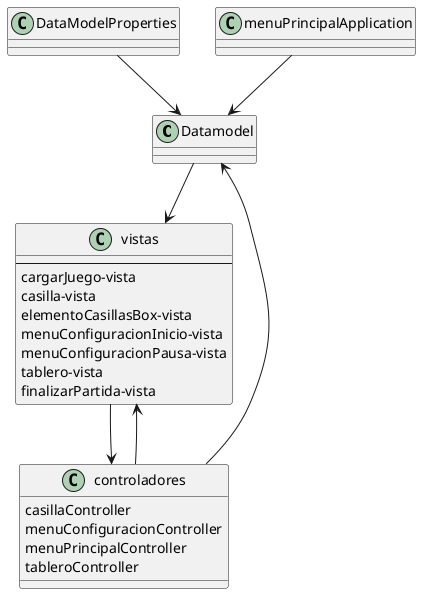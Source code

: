 @startuml
'https://plantuml.com/use-case-diagram

class Datamodel{}
class DataModelProperties{}
class vistas{
    --
    cargarJuego-vista
    casilla-vista
    elementoCasillasBox-vista
    menuConfiguracionInicio-vista
    menuConfiguracionPausa-vista
    tablero-vista
    finalizarPartida-vista
}
class controladores{
    casillaController
    menuConfiguracionController
    menuPrincipalController
    tableroController
}
class menuPrincipalApplication{}
DataModelProperties-->Datamodel
controladores-->Datamodel
Datamodel-->vistas
vistas-->controladores
controladores-->vistas
menuPrincipalApplication-->Datamodel
@enduml